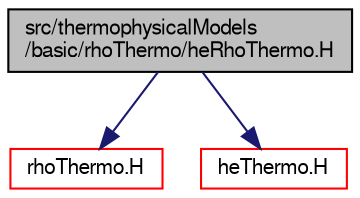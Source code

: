 digraph "src/thermophysicalModels/basic/rhoThermo/heRhoThermo.H"
{
  bgcolor="transparent";
  edge [fontname="FreeSans",fontsize="10",labelfontname="FreeSans",labelfontsize="10"];
  node [fontname="FreeSans",fontsize="10",shape=record];
  Node0 [label="src/thermophysicalModels\l/basic/rhoThermo/heRhoThermo.H",height=0.2,width=0.4,color="black", fillcolor="grey75", style="filled", fontcolor="black"];
  Node0 -> Node1 [color="midnightblue",fontsize="10",style="solid",fontname="FreeSans"];
  Node1 [label="rhoThermo.H",height=0.2,width=0.4,color="red",URL="$a15476.html"];
  Node0 -> Node304 [color="midnightblue",fontsize="10",style="solid",fontname="FreeSans"];
  Node304 [label="heThermo.H",height=0.2,width=0.4,color="red",URL="$a15437.html"];
}
